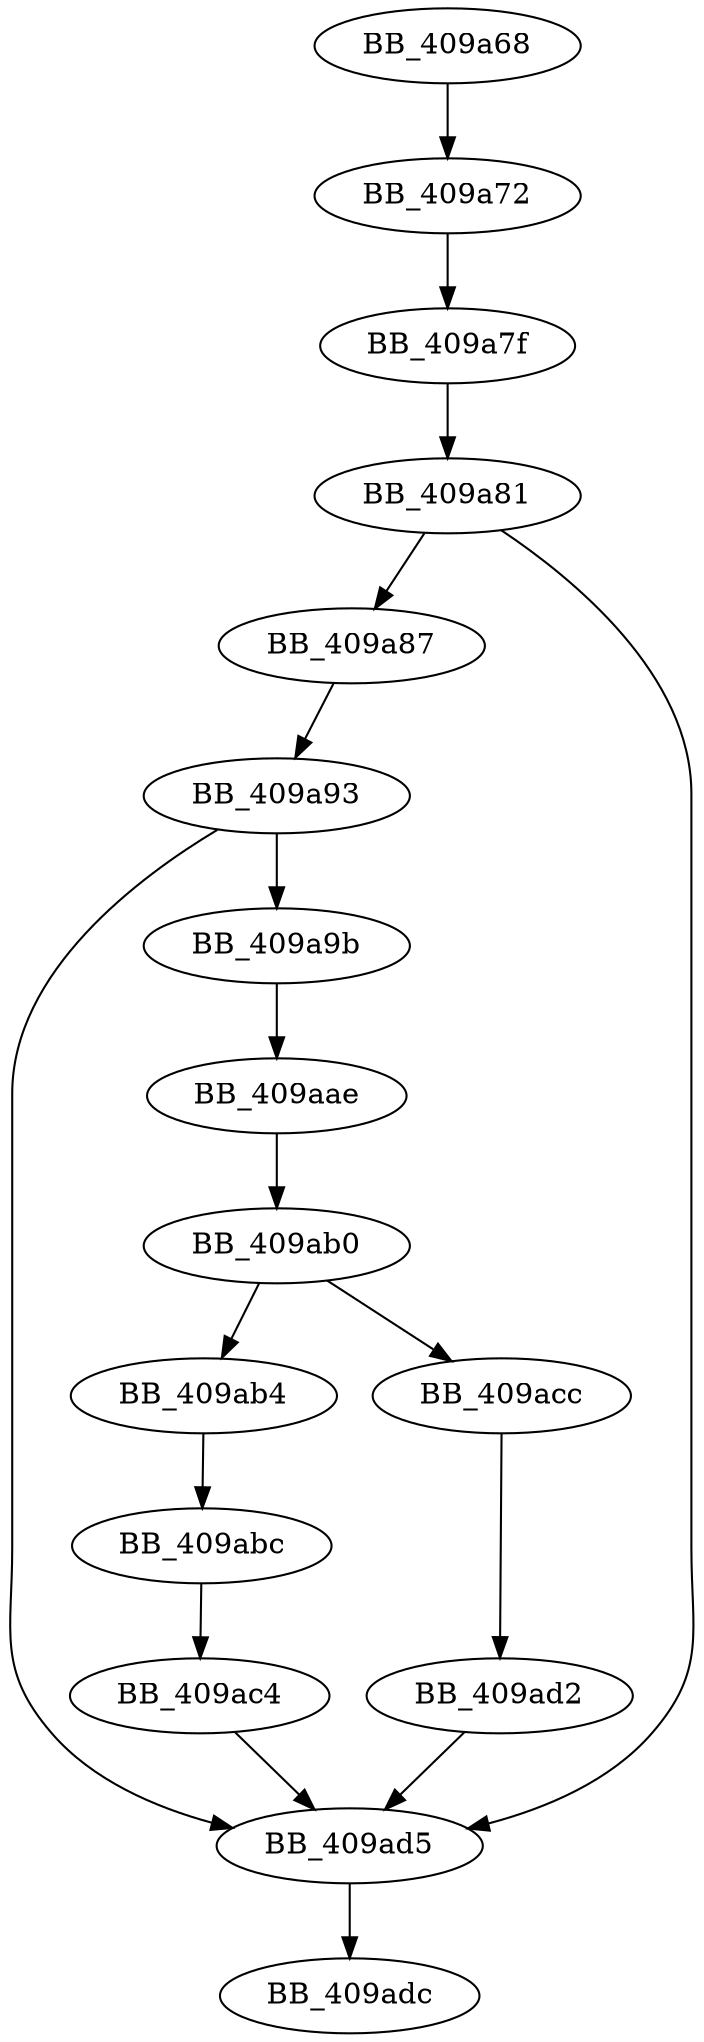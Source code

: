 DiGraph __getptd_noexit{
BB_409a68->BB_409a72
BB_409a72->BB_409a7f
BB_409a7f->BB_409a81
BB_409a81->BB_409a87
BB_409a81->BB_409ad5
BB_409a87->BB_409a93
BB_409a93->BB_409a9b
BB_409a93->BB_409ad5
BB_409a9b->BB_409aae
BB_409aae->BB_409ab0
BB_409ab0->BB_409ab4
BB_409ab0->BB_409acc
BB_409ab4->BB_409abc
BB_409abc->BB_409ac4
BB_409ac4->BB_409ad5
BB_409acc->BB_409ad2
BB_409ad2->BB_409ad5
BB_409ad5->BB_409adc
}
